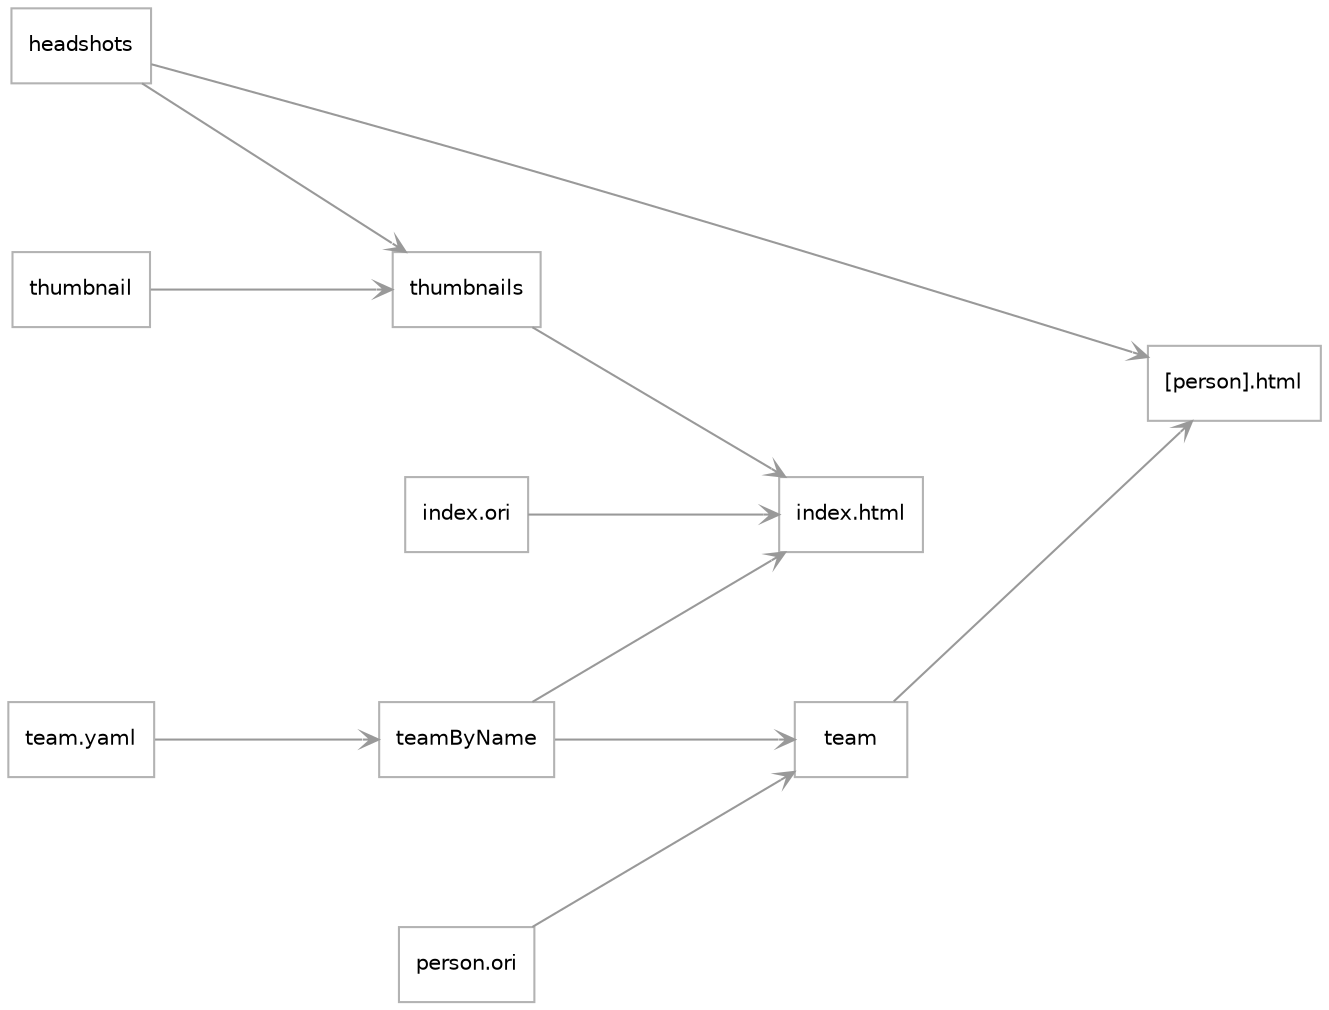 digraph g {
  nodesep=1;
  rankdir=LR;
  ranksep=1.5;
  node [color=gray70; fillcolor="white"; fontname="Helvetica"; fontsize="10"; nojustify=true; style="filled"; shape=box];
  edge [arrowhead=vee; arrowsize=0.75; color=gray60; fontname="Helvetica"; fontsize="10"; labeldistance=5];

  "headshots" -> "[person].html";
  "thumbnail" -> "thumbnails";
  "headshots" -> "thumbnails";
  "thumbnails" -> "index.html"; 
  "index.ori" -> "index.html";
  "team.yaml" -> "teamByName";
  "teamByName" -> "index.html";
  "teamByName" -> "team";
  "person.ori" -> "team";
  "team" -> "[person].html";
}